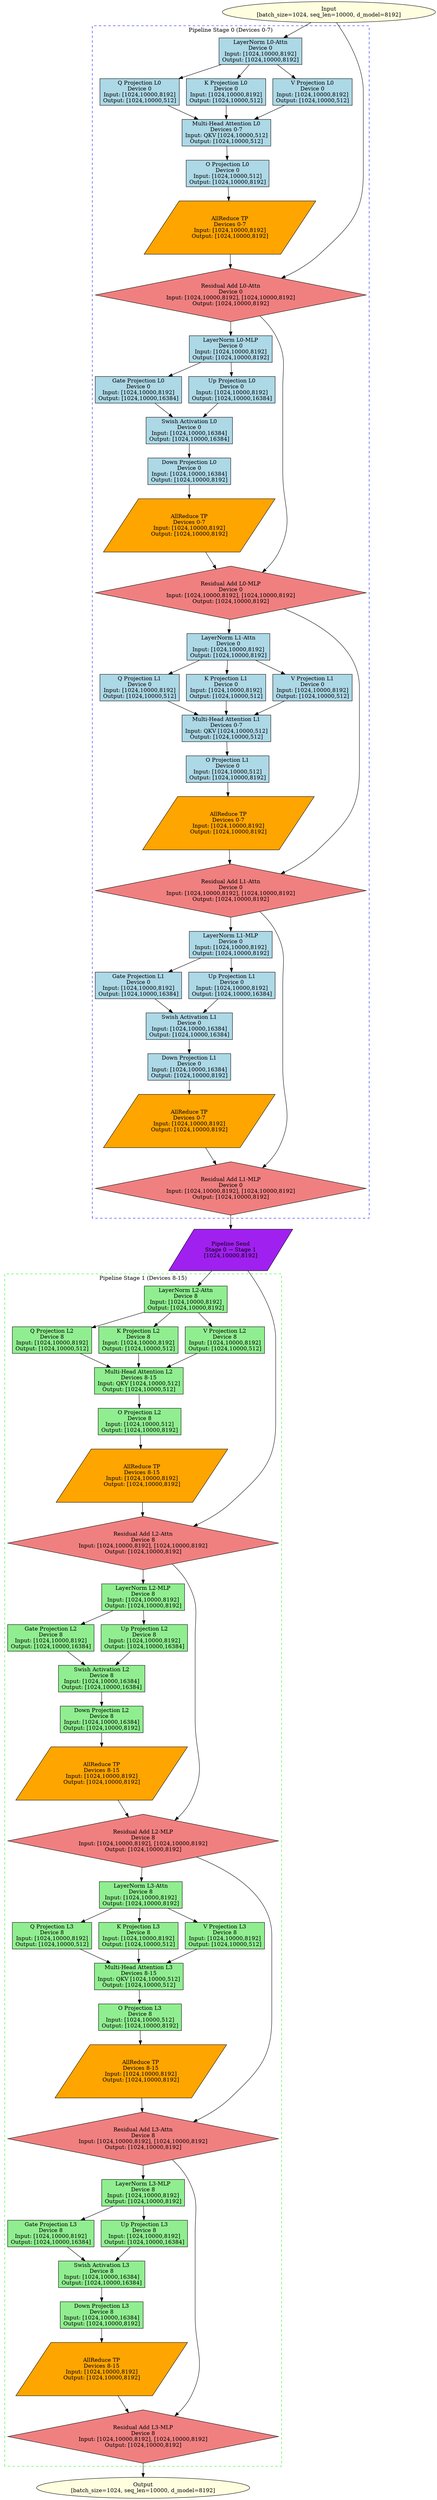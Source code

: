 digraph baseline_tp8_pp2 {
    comment="Dense Transformer Baseline Deployment: TP=8, PP=2"
    rankdir=TB
    size="100,100"
    compound=true
    
    // Input node
    input [label="Input\n[batch_size=1024, seq_len=10000, d_model=8192]", shape=ellipse, style=filled, fillcolor=lightyellow]
    
    // Pipeline Stage 0: Devices 0-7 (Layers 0-1)
    subgraph cluster_stage0 {
        label="Pipeline Stage 0 (Devices 0-7)"
        style=dashed
        color=blue
        
        // Layer 0 - Attention
        layernorm_0_attn [label="LayerNorm L0-Attn\nDevice 0\nInput: [1024,10000,8192]\nOutput: [1024,10000,8192]", shape=rectangle, style=filled, fillcolor=lightblue]
        q_proj_0 [label="Q Projection L0\nDevice 0\nInput: [1024,10000,8192]\nOutput: [1024,10000,512]", shape=rectangle, style=filled, fillcolor=lightblue]
        k_proj_0 [label="K Projection L0\nDevice 0\nInput: [1024,10000,8192]\nOutput: [1024,10000,512]", shape=rectangle, style=filled, fillcolor=lightblue]
        v_proj_0 [label="V Projection L0\nDevice 0\nInput: [1024,10000,8192]\nOutput: [1024,10000,512]", shape=rectangle, style=filled, fillcolor=lightblue]
        
        attention_0 [label="Multi-Head Attention L0\nDevices 0-7\nInput: QKV [1024,10000,512]\nOutput: [1024,10000,512]", shape=rectangle, style=filled, fillcolor=lightblue]
        o_proj_0 [label="O Projection L0\nDevice 0\nInput: [1024,10000,512]\nOutput: [1024,10000,8192]", shape=rectangle, style=filled, fillcolor=lightblue]
        all_reduce_0_attn [label="AllReduce TP\nDevices 0-7\nInput: [1024,10000,8192]\nOutput: [1024,10000,8192]", shape=parallelogram, style=filled, fillcolor=orange]
        residual_0_attn [label="Residual Add L0-Attn\nDevice 0\nInput: [1024,10000,8192], [1024,10000,8192]\nOutput: [1024,10000,8192]", shape=diamond, style=filled, fillcolor=lightcoral]
        
        // Layer 0 - MLP (local to each device)
        layernorm_0_mlp [label="LayerNorm L0-MLP\nDevice 0\nInput: [1024,10000,8192]\nOutput: [1024,10000,8192]", shape=rectangle, style=filled, fillcolor=lightblue]
        gate_proj_0 [label="Gate Projection L0\nDevice 0\nInput: [1024,10000,8192]\nOutput: [1024,10000,16384]", shape=rectangle, style=filled, fillcolor=lightblue]
        up_proj_0 [label="Up Projection L0\nDevice 0\nInput: [1024,10000,8192]\nOutput: [1024,10000,16384]", shape=rectangle, style=filled, fillcolor=lightblue]
        mlp_activation_0 [label="Swish Activation L0\nDevice 0\nInput: [1024,10000,16384]\nOutput: [1024,10000,16384]", shape=rectangle, style=filled, fillcolor=lightblue]
        down_proj_0 [label="Down Projection L0\nDevice 0\nInput: [1024,10000,16384]\nOutput: [1024,10000,8192]", shape=rectangle, style=filled, fillcolor=lightblue]
        all_reduce_0_mlp [label="AllReduce TP\nDevices 0-7\nInput: [1024,10000,8192]\nOutput: [1024,10000,8192]", shape=parallelogram, style=filled, fillcolor=orange]
        residual_0_mlp [label="Residual Add L0-MLP\nDevice 0\nInput: [1024,10000,8192], [1024,10000,8192]\nOutput: [1024,10000,8192]", shape=diamond, style=filled, fillcolor=lightcoral]
        
        // Layer 1 - Attention
        layernorm_1_attn [label="LayerNorm L1-Attn\nDevice 0\nInput: [1024,10000,8192]\nOutput: [1024,10000,8192]", shape=rectangle, style=filled, fillcolor=lightblue]
        q_proj_1 [label="Q Projection L1\nDevice 0\nInput: [1024,10000,8192]\nOutput: [1024,10000,512]", shape=rectangle, style=filled, fillcolor=lightblue]
        k_proj_1 [label="K Projection L1\nDevice 0\nInput: [1024,10000,8192]\nOutput: [1024,10000,512]", shape=rectangle, style=filled, fillcolor=lightblue]
        v_proj_1 [label="V Projection L1\nDevice 0\nInput: [1024,10000,8192]\nOutput: [1024,10000,512]", shape=rectangle, style=filled, fillcolor=lightblue]
        
        attention_1 [label="Multi-Head Attention L1\nDevices 0-7\nInput: QKV [1024,10000,512]\nOutput: [1024,10000,512]", shape=rectangle, style=filled, fillcolor=lightblue]
        o_proj_1 [label="O Projection L1\nDevice 0\nInput: [1024,10000,512]\nOutput: [1024,10000,8192]", shape=rectangle, style=filled, fillcolor=lightblue]
        all_reduce_1_attn [label="AllReduce TP\nDevices 0-7\nInput: [1024,10000,8192]\nOutput: [1024,10000,8192]", shape=parallelogram, style=filled, fillcolor=orange]
        residual_1_attn [label="Residual Add L1-Attn\nDevice 0\nInput: [1024,10000,8192], [1024,10000,8192]\nOutput: [1024,10000,8192]", shape=diamond, style=filled, fillcolor=lightcoral]
        
        // Layer 1 - MLP
        layernorm_1_mlp [label="LayerNorm L1-MLP\nDevice 0\nInput: [1024,10000,8192]\nOutput: [1024,10000,8192]", shape=rectangle, style=filled, fillcolor=lightblue]
        gate_proj_1 [label="Gate Projection L1\nDevice 0\nInput: [1024,10000,8192]\nOutput: [1024,10000,16384]", shape=rectangle, style=filled, fillcolor=lightblue]
        up_proj_1 [label="Up Projection L1\nDevice 0\nInput: [1024,10000,8192]\nOutput: [1024,10000,16384]", shape=rectangle, style=filled, fillcolor=lightblue]
        mlp_activation_1 [label="Swish Activation L1\nDevice 0\nInput: [1024,10000,16384]\nOutput: [1024,10000,16384]", shape=rectangle, style=filled, fillcolor=lightblue]
        down_proj_1 [label="Down Projection L1\nDevice 0\nInput: [1024,10000,16384]\nOutput: [1024,10000,8192]", shape=rectangle, style=filled, fillcolor=lightblue]
        all_reduce_1_mlp [label="AllReduce TP\nDevices 0-7\nInput: [1024,10000,8192]\nOutput: [1024,10000,8192]", shape=parallelogram, style=filled, fillcolor=orange]
        residual_1_mlp [label="Residual Add L1-MLP\nDevice 0\nInput: [1024,10000,8192], [1024,10000,8192]\nOutput: [1024,10000,8192]", shape=diamond, style=filled, fillcolor=lightcoral]
    }
    
    // Pipeline Stage 1: Devices 8-15 (Layers 2-3)
    subgraph cluster_stage1 {
        label="Pipeline Stage 1 (Devices 8-15)"
        style=dashed
        color=green
        
        // Layer 2 - Attention
        layernorm_2_attn [label="LayerNorm L2-Attn\nDevice 8\nInput: [1024,10000,8192]\nOutput: [1024,10000,8192]", shape=rectangle, style=filled, fillcolor=lightgreen]
        q_proj_2 [label="Q Projection L2\nDevice 8\nInput: [1024,10000,8192]\nOutput: [1024,10000,512]", shape=rectangle, style=filled, fillcolor=lightgreen]
        k_proj_2 [label="K Projection L2\nDevice 8\nInput: [1024,10000,8192]\nOutput: [1024,10000,512]", shape=rectangle, style=filled, fillcolor=lightgreen]
        v_proj_2 [label="V Projection L2\nDevice 8\nInput: [1024,10000,8192]\nOutput: [1024,10000,512]", shape=rectangle, style=filled, fillcolor=lightgreen]
        
        attention_2 [label="Multi-Head Attention L2\nDevices 8-15\nInput: QKV [1024,10000,512]\nOutput: [1024,10000,512]", shape=rectangle, style=filled, fillcolor=lightgreen]
        o_proj_2 [label="O Projection L2\nDevice 8\nInput: [1024,10000,512]\nOutput: [1024,10000,8192]", shape=rectangle, style=filled, fillcolor=lightgreen]
        all_reduce_2_attn [label="AllReduce TP\nDevices 8-15\nInput: [1024,10000,8192]\nOutput: [1024,10000,8192]", shape=parallelogram, style=filled, fillcolor=orange]
        residual_2_attn [label="Residual Add L2-Attn\nDevice 8\nInput: [1024,10000,8192], [1024,10000,8192]\nOutput: [1024,10000,8192]", shape=diamond, style=filled, fillcolor=lightcoral]
        
        // Layer 2 - MLP
        layernorm_2_mlp [label="LayerNorm L2-MLP\nDevice 8\nInput: [1024,10000,8192]\nOutput: [1024,10000,8192]", shape=rectangle, style=filled, fillcolor=lightgreen]
        gate_proj_2 [label="Gate Projection L2\nDevice 8\nInput: [1024,10000,8192]\nOutput: [1024,10000,16384]", shape=rectangle, style=filled, fillcolor=lightgreen]
        up_proj_2 [label="Up Projection L2\nDevice 8\nInput: [1024,10000,8192]\nOutput: [1024,10000,16384]", shape=rectangle, style=filled, fillcolor=lightgreen]
        mlp_activation_2 [label="Swish Activation L2\nDevice 8\nInput: [1024,10000,16384]\nOutput: [1024,10000,16384]", shape=rectangle, style=filled, fillcolor=lightgreen]
        down_proj_2 [label="Down Projection L2\nDevice 8\nInput: [1024,10000,16384]\nOutput: [1024,10000,8192]", shape=rectangle, style=filled, fillcolor=lightgreen]
        all_reduce_2_mlp [label="AllReduce TP\nDevices 8-15\nInput: [1024,10000,8192]\nOutput: [1024,10000,8192]", shape=parallelogram, style=filled, fillcolor=orange]
        residual_2_mlp [label="Residual Add L2-MLP\nDevice 8\nInput: [1024,10000,8192], [1024,10000,8192]\nOutput: [1024,10000,8192]", shape=diamond, style=filled, fillcolor=lightcoral]
        
        // Layer 3 - Attention
        layernorm_3_attn [label="LayerNorm L3-Attn\nDevice 8\nInput: [1024,10000,8192]\nOutput: [1024,10000,8192]", shape=rectangle, style=filled, fillcolor=lightgreen]
        q_proj_3 [label="Q Projection L3\nDevice 8\nInput: [1024,10000,8192]\nOutput: [1024,10000,512]", shape=rectangle, style=filled, fillcolor=lightgreen]
        k_proj_3 [label="K Projection L3\nDevice 8\nInput: [1024,10000,8192]\nOutput: [1024,10000,512]", shape=rectangle, style=filled, fillcolor=lightgreen]
        v_proj_3 [label="V Projection L3\nDevice 8\nInput: [1024,10000,8192]\nOutput: [1024,10000,512]", shape=rectangle, style=filled, fillcolor=lightgreen]
        
        attention_3 [label="Multi-Head Attention L3\nDevices 8-15\nInput: QKV [1024,10000,512]\nOutput: [1024,10000,512]", shape=rectangle, style=filled, fillcolor=lightgreen]
        o_proj_3 [label="O Projection L3\nDevice 8\nInput: [1024,10000,512]\nOutput: [1024,10000,8192]", shape=rectangle, style=filled, fillcolor=lightgreen]
        all_reduce_3_attn [label="AllReduce TP\nDevices 8-15\nInput: [1024,10000,8192]\nOutput: [1024,10000,8192]", shape=parallelogram, style=filled, fillcolor=orange]
        residual_3_attn [label="Residual Add L3-Attn\nDevice 8\nInput: [1024,10000,8192], [1024,10000,8192]\nOutput: [1024,10000,8192]", shape=diamond, style=filled, fillcolor=lightcoral]
        
        // Layer 3 - MLP
        layernorm_3_mlp [label="LayerNorm L3-MLP\nDevice 8\nInput: [1024,10000,8192]\nOutput: [1024,10000,8192]", shape=rectangle, style=filled, fillcolor=lightgreen]
        gate_proj_3 [label="Gate Projection L3\nDevice 8\nInput: [1024,10000,8192]\nOutput: [1024,10000,16384]", shape=rectangle, style=filled, fillcolor=lightgreen]
        up_proj_3 [label="Up Projection L3\nDevice 8\nInput: [1024,10000,8192]\nOutput: [1024,10000,16384]", shape=rectangle, style=filled, fillcolor=lightgreen]
        mlp_activation_3 [label="Swish Activation L3\nDevice 8\nInput: [1024,10000,16384]\nOutput: [1024,10000,16384]", shape=rectangle, style=filled, fillcolor=lightgreen]
        down_proj_3 [label="Down Projection L3\nDevice 8\nInput: [1024,10000,16384]\nOutput: [1024,10000,8192]", shape=rectangle, style=filled, fillcolor=lightgreen]
        all_reduce_3_mlp [label="AllReduce TP\nDevices 8-15\nInput: [1024,10000,8192]\nOutput: [1024,10000,8192]", shape=parallelogram, style=filled, fillcolor=orange]
        residual_3_mlp [label="Residual Add L3-MLP\nDevice 8\nInput: [1024,10000,8192], [1024,10000,8192]\nOutput: [1024,10000,8192]", shape=diamond, style=filled, fillcolor=lightcoral]
    }
    
    // Communication nodes
    pipeline_send [label="Pipeline Send\nStage 0 → Stage 1\n[1024,10000,8192]", shape=parallelogram, style=filled, fillcolor=purple]
    
    // Output
    output [label="Output\n[batch_size=1024, seq_len=10000, d_model=8192]", shape=ellipse, style=filled, fillcolor=lightyellow]
    
    // Connections - Stage 0, Layer 0
    input -> layernorm_0_attn
    layernorm_0_attn -> q_proj_0
    layernorm_0_attn -> k_proj_0
    layernorm_0_attn -> v_proj_0
    q_proj_0 -> attention_0
    k_proj_0 -> attention_0
    v_proj_0 -> attention_0
    attention_0 -> o_proj_0
    o_proj_0 -> all_reduce_0_attn
    all_reduce_0_attn -> residual_0_attn
    input -> residual_0_attn
    
    residual_0_attn -> layernorm_0_mlp
    layernorm_0_mlp -> gate_proj_0
    layernorm_0_mlp -> up_proj_0
    gate_proj_0 -> mlp_activation_0
    up_proj_0 -> mlp_activation_0
    mlp_activation_0 -> down_proj_0
    down_proj_0 -> all_reduce_0_mlp
    all_reduce_0_mlp -> residual_0_mlp
    residual_0_attn -> residual_0_mlp
    
    // Connections - Stage 0, Layer 1
    residual_0_mlp -> layernorm_1_attn
    layernorm_1_attn -> q_proj_1
    layernorm_1_attn -> k_proj_1
    layernorm_1_attn -> v_proj_1
    q_proj_1 -> attention_1
    k_proj_1 -> attention_1
    v_proj_1 -> attention_1
    attention_1 -> o_proj_1
    o_proj_1 -> all_reduce_1_attn
    all_reduce_1_attn -> residual_1_attn
    residual_0_mlp -> residual_1_attn
    
    residual_1_attn -> layernorm_1_mlp
    layernorm_1_mlp -> gate_proj_1
    layernorm_1_mlp -> up_proj_1
    gate_proj_1 -> mlp_activation_1
    up_proj_1 -> mlp_activation_1
    mlp_activation_1 -> down_proj_1
    down_proj_1 -> all_reduce_1_mlp
    all_reduce_1_mlp -> residual_1_mlp
    residual_1_attn -> residual_1_mlp
    
    // Pipeline communication
    residual_1_mlp -> pipeline_send
    
    // Connections - Stage 1, Layer 2
    pipeline_send -> layernorm_2_attn
    layernorm_2_attn -> q_proj_2
    layernorm_2_attn -> k_proj_2
    layernorm_2_attn -> v_proj_2
    q_proj_2 -> attention_2
    k_proj_2 -> attention_2
    v_proj_2 -> attention_2
    attention_2 -> o_proj_2
    o_proj_2 -> all_reduce_2_attn
    all_reduce_2_attn -> residual_2_attn
    pipeline_send -> residual_2_attn
    
    residual_2_attn -> layernorm_2_mlp
    layernorm_2_mlp -> gate_proj_2
    layernorm_2_mlp -> up_proj_2
    gate_proj_2 -> mlp_activation_2
    up_proj_2 -> mlp_activation_2
    mlp_activation_2 -> down_proj_2
    down_proj_2 -> all_reduce_2_mlp
    all_reduce_2_mlp -> residual_2_mlp
    residual_2_attn -> residual_2_mlp
    
    // Connections - Stage 1, Layer 3
    residual_2_mlp -> layernorm_3_attn
    layernorm_3_attn -> q_proj_3
    layernorm_3_attn -> k_proj_3
    layernorm_3_attn -> v_proj_3
    q_proj_3 -> attention_3
    k_proj_3 -> attention_3
    v_proj_3 -> attention_3
    attention_3 -> o_proj_3
    o_proj_3 -> all_reduce_3_attn
    all_reduce_3_attn -> residual_3_attn
    residual_2_mlp -> residual_3_attn
    
    residual_3_attn -> layernorm_3_mlp
    layernorm_3_mlp -> gate_proj_3
    layernorm_3_mlp -> up_proj_3
    gate_proj_3 -> mlp_activation_3
    up_proj_3 -> mlp_activation_3
    mlp_activation_3 -> down_proj_3
    down_proj_3 -> all_reduce_3_mlp
    all_reduce_3_mlp -> residual_3_mlp
    residual_3_attn -> residual_3_mlp
    
    residual_3_mlp -> output
}
